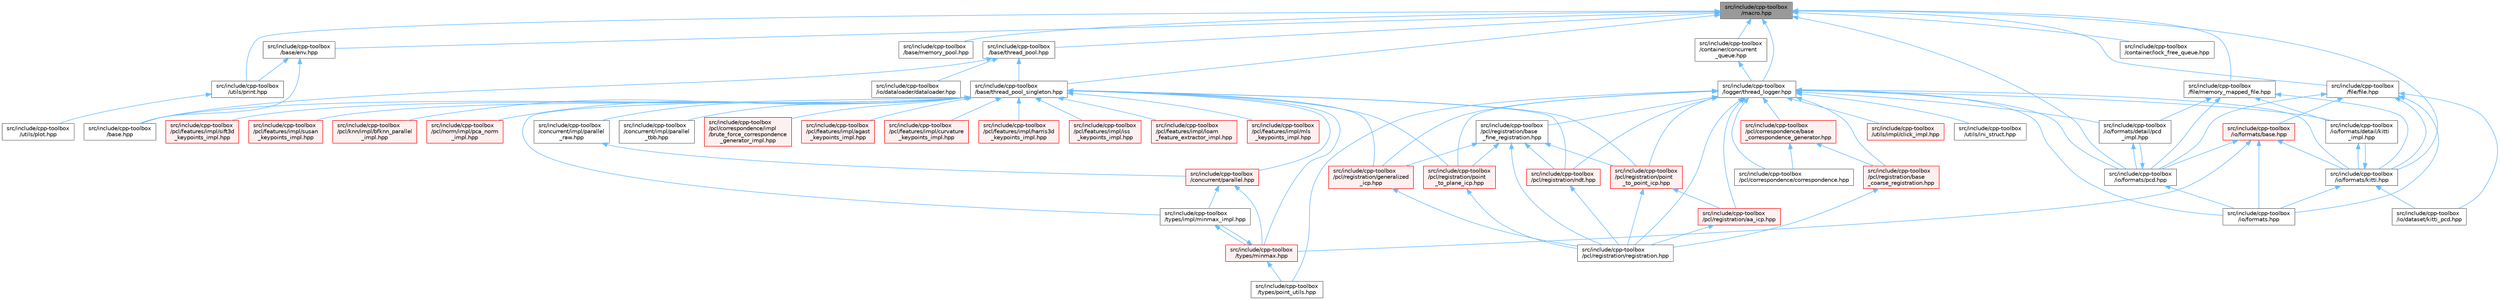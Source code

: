 digraph "src/include/cpp-toolbox/macro.hpp"
{
 // LATEX_PDF_SIZE
  bgcolor="transparent";
  edge [fontname=Helvetica,fontsize=10,labelfontname=Helvetica,labelfontsize=10];
  node [fontname=Helvetica,fontsize=10,shape=box,height=0.2,width=0.4];
  Node1 [id="Node000001",label="src/include/cpp-toolbox\l/macro.hpp",height=0.2,width=0.4,color="gray40", fillcolor="grey60", style="filled", fontcolor="black",tooltip="通用的编译器、平台、架构检测和实用宏定义 / Common macros for compiler, platform, architecture detection and utility macro..."];
  Node1 -> Node2 [id="edge1_Node000001_Node000002",dir="back",color="steelblue1",style="solid",tooltip=" "];
  Node2 [id="Node000002",label="src/include/cpp-toolbox\l/base/env.hpp",height=0.2,width=0.4,color="grey40", fillcolor="white", style="filled",URL="$env_8hpp.html",tooltip=" "];
  Node2 -> Node3 [id="edge2_Node000002_Node000003",dir="back",color="steelblue1",style="solid",tooltip=" "];
  Node3 [id="Node000003",label="src/include/cpp-toolbox\l/base.hpp",height=0.2,width=0.4,color="grey40", fillcolor="white", style="filled",URL="$base_8hpp.html",tooltip=" "];
  Node2 -> Node4 [id="edge3_Node000002_Node000004",dir="back",color="steelblue1",style="solid",tooltip=" "];
  Node4 [id="Node000004",label="src/include/cpp-toolbox\l/utils/print.hpp",height=0.2,width=0.4,color="grey40", fillcolor="white", style="filled",URL="$print_8hpp.html",tooltip=" "];
  Node4 -> Node5 [id="edge4_Node000004_Node000005",dir="back",color="steelblue1",style="solid",tooltip=" "];
  Node5 [id="Node000005",label="src/include/cpp-toolbox\l/utils/plot.hpp",height=0.2,width=0.4,color="grey40", fillcolor="white", style="filled",URL="$plot_8hpp.html",tooltip=" "];
  Node1 -> Node6 [id="edge5_Node000001_Node000006",dir="back",color="steelblue1",style="solid",tooltip=" "];
  Node6 [id="Node000006",label="src/include/cpp-toolbox\l/base/memory_pool.hpp",height=0.2,width=0.4,color="grey40", fillcolor="white", style="filled",URL="$memory__pool_8hpp.html",tooltip=" "];
  Node1 -> Node7 [id="edge6_Node000001_Node000007",dir="back",color="steelblue1",style="solid",tooltip=" "];
  Node7 [id="Node000007",label="src/include/cpp-toolbox\l/base/thread_pool.hpp",height=0.2,width=0.4,color="grey40", fillcolor="white", style="filled",URL="$thread__pool_8hpp.html",tooltip=" "];
  Node7 -> Node3 [id="edge7_Node000007_Node000003",dir="back",color="steelblue1",style="solid",tooltip=" "];
  Node7 -> Node8 [id="edge8_Node000007_Node000008",dir="back",color="steelblue1",style="solid",tooltip=" "];
  Node8 [id="Node000008",label="src/include/cpp-toolbox\l/base/thread_pool_singleton.hpp",height=0.2,width=0.4,color="grey40", fillcolor="white", style="filled",URL="$thread__pool__singleton_8hpp.html",tooltip=" "];
  Node8 -> Node3 [id="edge9_Node000008_Node000003",dir="back",color="steelblue1",style="solid",tooltip=" "];
  Node8 -> Node9 [id="edge10_Node000008_Node000009",dir="back",color="steelblue1",style="solid",tooltip=" "];
  Node9 [id="Node000009",label="src/include/cpp-toolbox\l/concurrent/impl/parallel\l_raw.hpp",height=0.2,width=0.4,color="grey40", fillcolor="white", style="filled",URL="$parallel__raw_8hpp.html",tooltip=" "];
  Node9 -> Node10 [id="edge11_Node000009_Node000010",dir="back",color="steelblue1",style="solid",tooltip=" "];
  Node10 [id="Node000010",label="src/include/cpp-toolbox\l/concurrent/parallel.hpp",height=0.2,width=0.4,color="red", fillcolor="#FFF0F0", style="filled",URL="$parallel_8hpp.html",tooltip=" "];
  Node10 -> Node59 [id="edge12_Node000010_Node000059",dir="back",color="steelblue1",style="solid",tooltip=" "];
  Node59 [id="Node000059",label="src/include/cpp-toolbox\l/types/impl/minmax_impl.hpp",height=0.2,width=0.4,color="grey40", fillcolor="white", style="filled",URL="$minmax__impl_8hpp.html",tooltip=" "];
  Node59 -> Node60 [id="edge13_Node000059_Node000060",dir="back",color="steelblue1",style="solid",tooltip=" "];
  Node60 [id="Node000060",label="src/include/cpp-toolbox\l/types/minmax.hpp",height=0.2,width=0.4,color="red", fillcolor="#FFF0F0", style="filled",URL="$minmax_8hpp.html",tooltip=" "];
  Node60 -> Node59 [id="edge14_Node000060_Node000059",dir="back",color="steelblue1",style="solid",tooltip=" "];
  Node60 -> Node61 [id="edge15_Node000060_Node000061",dir="back",color="steelblue1",style="solid",tooltip=" "];
  Node61 [id="Node000061",label="src/include/cpp-toolbox\l/types/point_utils.hpp",height=0.2,width=0.4,color="grey40", fillcolor="white", style="filled",URL="$point__utils_8hpp.html",tooltip=" "];
  Node10 -> Node60 [id="edge16_Node000010_Node000060",dir="back",color="steelblue1",style="solid",tooltip=" "];
  Node8 -> Node62 [id="edge17_Node000008_Node000062",dir="back",color="steelblue1",style="solid",tooltip=" "];
  Node62 [id="Node000062",label="src/include/cpp-toolbox\l/concurrent/impl/parallel\l_tbb.hpp",height=0.2,width=0.4,color="grey40", fillcolor="white", style="filled",URL="$parallel__tbb_8hpp.html",tooltip=" "];
  Node8 -> Node10 [id="edge18_Node000008_Node000010",dir="back",color="steelblue1",style="solid",tooltip=" "];
  Node8 -> Node63 [id="edge19_Node000008_Node000063",dir="back",color="steelblue1",style="solid",tooltip=" "];
  Node63 [id="Node000063",label="src/include/cpp-toolbox\l/pcl/correspondence/impl\l/brute_force_correspondence\l_generator_impl.hpp",height=0.2,width=0.4,color="red", fillcolor="#FFF0F0", style="filled",URL="$brute__force__correspondence__generator__impl_8hpp.html",tooltip=" "];
  Node8 -> Node66 [id="edge20_Node000008_Node000066",dir="back",color="steelblue1",style="solid",tooltip=" "];
  Node66 [id="Node000066",label="src/include/cpp-toolbox\l/pcl/features/impl/agast\l_keypoints_impl.hpp",height=0.2,width=0.4,color="red", fillcolor="#FFF0F0", style="filled",URL="$agast__keypoints__impl_8hpp.html",tooltip=" "];
  Node8 -> Node67 [id="edge21_Node000008_Node000067",dir="back",color="steelblue1",style="solid",tooltip=" "];
  Node67 [id="Node000067",label="src/include/cpp-toolbox\l/pcl/features/impl/curvature\l_keypoints_impl.hpp",height=0.2,width=0.4,color="red", fillcolor="#FFF0F0", style="filled",URL="$curvature__keypoints__impl_8hpp.html",tooltip=" "];
  Node8 -> Node68 [id="edge22_Node000008_Node000068",dir="back",color="steelblue1",style="solid",tooltip=" "];
  Node68 [id="Node000068",label="src/include/cpp-toolbox\l/pcl/features/impl/harris3d\l_keypoints_impl.hpp",height=0.2,width=0.4,color="red", fillcolor="#FFF0F0", style="filled",URL="$harris3d__keypoints__impl_8hpp.html",tooltip=" "];
  Node8 -> Node69 [id="edge23_Node000008_Node000069",dir="back",color="steelblue1",style="solid",tooltip=" "];
  Node69 [id="Node000069",label="src/include/cpp-toolbox\l/pcl/features/impl/iss\l_keypoints_impl.hpp",height=0.2,width=0.4,color="red", fillcolor="#FFF0F0", style="filled",URL="$iss__keypoints__impl_8hpp.html",tooltip=" "];
  Node8 -> Node70 [id="edge24_Node000008_Node000070",dir="back",color="steelblue1",style="solid",tooltip=" "];
  Node70 [id="Node000070",label="src/include/cpp-toolbox\l/pcl/features/impl/loam\l_feature_extractor_impl.hpp",height=0.2,width=0.4,color="red", fillcolor="#FFF0F0", style="filled",URL="$loam__feature__extractor__impl_8hpp.html",tooltip=" "];
  Node8 -> Node71 [id="edge25_Node000008_Node000071",dir="back",color="steelblue1",style="solid",tooltip=" "];
  Node71 [id="Node000071",label="src/include/cpp-toolbox\l/pcl/features/impl/mls\l_keypoints_impl.hpp",height=0.2,width=0.4,color="red", fillcolor="#FFF0F0", style="filled",URL="$mls__keypoints__impl_8hpp.html",tooltip=" "];
  Node8 -> Node72 [id="edge26_Node000008_Node000072",dir="back",color="steelblue1",style="solid",tooltip=" "];
  Node72 [id="Node000072",label="src/include/cpp-toolbox\l/pcl/features/impl/sift3d\l_keypoints_impl.hpp",height=0.2,width=0.4,color="red", fillcolor="#FFF0F0", style="filled",URL="$sift3d__keypoints__impl_8hpp.html",tooltip=" "];
  Node8 -> Node73 [id="edge27_Node000008_Node000073",dir="back",color="steelblue1",style="solid",tooltip=" "];
  Node73 [id="Node000073",label="src/include/cpp-toolbox\l/pcl/features/impl/susan\l_keypoints_impl.hpp",height=0.2,width=0.4,color="red", fillcolor="#FFF0F0", style="filled",URL="$susan__keypoints__impl_8hpp.html",tooltip=" "];
  Node8 -> Node74 [id="edge28_Node000008_Node000074",dir="back",color="steelblue1",style="solid",tooltip=" "];
  Node74 [id="Node000074",label="src/include/cpp-toolbox\l/pcl/knn/impl/bfknn_parallel\l_impl.hpp",height=0.2,width=0.4,color="red", fillcolor="#FFF0F0", style="filled",URL="$bfknn__parallel__impl_8hpp.html",tooltip=" "];
  Node8 -> Node75 [id="edge29_Node000008_Node000075",dir="back",color="steelblue1",style="solid",tooltip=" "];
  Node75 [id="Node000075",label="src/include/cpp-toolbox\l/pcl/norm/impl/pca_norm\l_impl.hpp",height=0.2,width=0.4,color="red", fillcolor="#FFF0F0", style="filled",URL="$pca__norm__impl_8hpp.html",tooltip=" "];
  Node8 -> Node48 [id="edge30_Node000008_Node000048",dir="back",color="steelblue1",style="solid",tooltip=" "];
  Node48 [id="Node000048",label="src/include/cpp-toolbox\l/pcl/registration/generalized\l_icp.hpp",height=0.2,width=0.4,color="red", fillcolor="#FFF0F0", style="filled",URL="$generalized__icp_8hpp.html",tooltip=" "];
  Node48 -> Node44 [id="edge31_Node000048_Node000044",dir="back",color="steelblue1",style="solid",tooltip=" "];
  Node44 [id="Node000044",label="src/include/cpp-toolbox\l/pcl/registration/registration.hpp",height=0.2,width=0.4,color="grey40", fillcolor="white", style="filled",URL="$registration_8hpp.html",tooltip="点云配准算法统一导出文件 / Unified export file for point cloud registration algorithms"];
  Node8 -> Node50 [id="edge32_Node000008_Node000050",dir="back",color="steelblue1",style="solid",tooltip=" "];
  Node50 [id="Node000050",label="src/include/cpp-toolbox\l/pcl/registration/ndt.hpp",height=0.2,width=0.4,color="red", fillcolor="#FFF0F0", style="filled",URL="$ndt_8hpp.html",tooltip=" "];
  Node50 -> Node44 [id="edge33_Node000050_Node000044",dir="back",color="steelblue1",style="solid",tooltip=" "];
  Node8 -> Node52 [id="edge34_Node000008_Node000052",dir="back",color="steelblue1",style="solid",tooltip=" "];
  Node52 [id="Node000052",label="src/include/cpp-toolbox\l/pcl/registration/point\l_to_plane_icp.hpp",height=0.2,width=0.4,color="red", fillcolor="#FFF0F0", style="filled",URL="$point__to__plane__icp_8hpp.html",tooltip=" "];
  Node52 -> Node44 [id="edge35_Node000052_Node000044",dir="back",color="steelblue1",style="solid",tooltip=" "];
  Node8 -> Node54 [id="edge36_Node000008_Node000054",dir="back",color="steelblue1",style="solid",tooltip=" "];
  Node54 [id="Node000054",label="src/include/cpp-toolbox\l/pcl/registration/point\l_to_point_icp.hpp",height=0.2,width=0.4,color="red", fillcolor="#FFF0F0", style="filled",URL="$point__to__point__icp_8hpp.html",tooltip=" "];
  Node54 -> Node55 [id="edge37_Node000054_Node000055",dir="back",color="steelblue1",style="solid",tooltip=" "];
  Node55 [id="Node000055",label="src/include/cpp-toolbox\l/pcl/registration/aa_icp.hpp",height=0.2,width=0.4,color="red", fillcolor="#FFF0F0", style="filled",URL="$aa__icp_8hpp.html",tooltip=" "];
  Node55 -> Node44 [id="edge38_Node000055_Node000044",dir="back",color="steelblue1",style="solid",tooltip=" "];
  Node54 -> Node44 [id="edge39_Node000054_Node000044",dir="back",color="steelblue1",style="solid",tooltip=" "];
  Node8 -> Node59 [id="edge40_Node000008_Node000059",dir="back",color="steelblue1",style="solid",tooltip=" "];
  Node8 -> Node60 [id="edge41_Node000008_Node000060",dir="back",color="steelblue1",style="solid",tooltip=" "];
  Node7 -> Node76 [id="edge42_Node000007_Node000076",dir="back",color="steelblue1",style="solid",tooltip=" "];
  Node76 [id="Node000076",label="src/include/cpp-toolbox\l/io/dataloader/dataloader.hpp",height=0.2,width=0.4,color="grey40", fillcolor="white", style="filled",URL="$dataloader_8hpp.html",tooltip=" "];
  Node1 -> Node8 [id="edge43_Node000001_Node000008",dir="back",color="steelblue1",style="solid",tooltip=" "];
  Node1 -> Node77 [id="edge44_Node000001_Node000077",dir="back",color="steelblue1",style="solid",tooltip=" "];
  Node77 [id="Node000077",label="src/include/cpp-toolbox\l/container/concurrent\l_queue.hpp",height=0.2,width=0.4,color="grey40", fillcolor="white", style="filled",URL="$concurrent__queue_8hpp.html",tooltip=" "];
  Node77 -> Node78 [id="edge45_Node000077_Node000078",dir="back",color="steelblue1",style="solid",tooltip=" "];
  Node78 [id="Node000078",label="src/include/cpp-toolbox\l/logger/thread_logger.hpp",height=0.2,width=0.4,color="grey40", fillcolor="white", style="filled",URL="$thread__logger_8hpp.html",tooltip=" "];
  Node78 -> Node79 [id="edge46_Node000078_Node000079",dir="back",color="steelblue1",style="solid",tooltip=" "];
  Node79 [id="Node000079",label="src/include/cpp-toolbox\l/io/formats.hpp",height=0.2,width=0.4,color="grey40", fillcolor="white", style="filled",URL="$formats_8hpp.html",tooltip=" "];
  Node78 -> Node80 [id="edge47_Node000078_Node000080",dir="back",color="steelblue1",style="solid",tooltip=" "];
  Node80 [id="Node000080",label="src/include/cpp-toolbox\l/io/formats/detail/kitti\l_impl.hpp",height=0.2,width=0.4,color="grey40", fillcolor="white", style="filled",URL="$kitti__impl_8hpp.html",tooltip="此文件包含 kitti_format_t 的模板实现/This file contains the template implementations for kitti_format_t"];
  Node80 -> Node81 [id="edge48_Node000080_Node000081",dir="back",color="steelblue1",style="solid",tooltip=" "];
  Node81 [id="Node000081",label="src/include/cpp-toolbox\l/io/formats/kitti.hpp",height=0.2,width=0.4,color="grey40", fillcolor="white", style="filled",URL="$kitti_8hpp.html",tooltip=" "];
  Node81 -> Node82 [id="edge49_Node000081_Node000082",dir="back",color="steelblue1",style="solid",tooltip=" "];
  Node82 [id="Node000082",label="src/include/cpp-toolbox\l/io/dataset/kitti_pcd.hpp",height=0.2,width=0.4,color="grey40", fillcolor="white", style="filled",URL="$kitti__pcd_8hpp.html",tooltip=" "];
  Node81 -> Node79 [id="edge50_Node000081_Node000079",dir="back",color="steelblue1",style="solid",tooltip=" "];
  Node81 -> Node80 [id="edge51_Node000081_Node000080",dir="back",color="steelblue1",style="solid",tooltip=" "];
  Node78 -> Node83 [id="edge52_Node000078_Node000083",dir="back",color="steelblue1",style="solid",tooltip=" "];
  Node83 [id="Node000083",label="src/include/cpp-toolbox\l/io/formats/detail/pcd\l_impl.hpp",height=0.2,width=0.4,color="grey40", fillcolor="white", style="filled",URL="$pcd__impl_8hpp.html",tooltip="此文件包含 pcd_format_t 的模板实现/This file contains the template implementations for pcd_format_t"];
  Node83 -> Node84 [id="edge53_Node000083_Node000084",dir="back",color="steelblue1",style="solid",tooltip=" "];
  Node84 [id="Node000084",label="src/include/cpp-toolbox\l/io/formats/pcd.hpp",height=0.2,width=0.4,color="grey40", fillcolor="white", style="filled",URL="$pcd_8hpp.html",tooltip=" "];
  Node84 -> Node79 [id="edge54_Node000084_Node000079",dir="back",color="steelblue1",style="solid",tooltip=" "];
  Node84 -> Node83 [id="edge55_Node000084_Node000083",dir="back",color="steelblue1",style="solid",tooltip=" "];
  Node78 -> Node81 [id="edge56_Node000078_Node000081",dir="back",color="steelblue1",style="solid",tooltip=" "];
  Node78 -> Node84 [id="edge57_Node000078_Node000084",dir="back",color="steelblue1",style="solid",tooltip=" "];
  Node78 -> Node85 [id="edge58_Node000078_Node000085",dir="back",color="steelblue1",style="solid",tooltip=" "];
  Node85 [id="Node000085",label="src/include/cpp-toolbox\l/pcl/correspondence/base\l_correspondence_generator.hpp",height=0.2,width=0.4,color="red", fillcolor="#FFF0F0", style="filled",URL="$base__correspondence__generator_8hpp.html",tooltip=" "];
  Node85 -> Node65 [id="edge59_Node000085_Node000065",dir="back",color="steelblue1",style="solid",tooltip=" "];
  Node65 [id="Node000065",label="src/include/cpp-toolbox\l/pcl/correspondence/correspondence.hpp",height=0.2,width=0.4,color="grey40", fillcolor="white", style="filled",URL="$correspondence_8hpp.html",tooltip="对应点生成算法统一导出文件 / Unified export file for correspondence generation algorithms"];
  Node85 -> Node88 [id="edge60_Node000085_Node000088",dir="back",color="steelblue1",style="solid",tooltip=" "];
  Node88 [id="Node000088",label="src/include/cpp-toolbox\l/pcl/registration/base\l_coarse_registration.hpp",height=0.2,width=0.4,color="red", fillcolor="#FFF0F0", style="filled",URL="$base__coarse__registration_8hpp.html",tooltip=" "];
  Node88 -> Node44 [id="edge61_Node000088_Node000044",dir="back",color="steelblue1",style="solid",tooltip=" "];
  Node78 -> Node65 [id="edge62_Node000078_Node000065",dir="back",color="steelblue1",style="solid",tooltip=" "];
  Node78 -> Node55 [id="edge63_Node000078_Node000055",dir="back",color="steelblue1",style="solid",tooltip=" "];
  Node78 -> Node88 [id="edge64_Node000078_Node000088",dir="back",color="steelblue1",style="solid",tooltip=" "];
  Node78 -> Node89 [id="edge65_Node000078_Node000089",dir="back",color="steelblue1",style="solid",tooltip=" "];
  Node89 [id="Node000089",label="src/include/cpp-toolbox\l/pcl/registration/base\l_fine_registration.hpp",height=0.2,width=0.4,color="grey40", fillcolor="white", style="filled",URL="$base__fine__registration_8hpp.html",tooltip=" "];
  Node89 -> Node48 [id="edge66_Node000089_Node000048",dir="back",color="steelblue1",style="solid",tooltip=" "];
  Node89 -> Node50 [id="edge67_Node000089_Node000050",dir="back",color="steelblue1",style="solid",tooltip=" "];
  Node89 -> Node52 [id="edge68_Node000089_Node000052",dir="back",color="steelblue1",style="solid",tooltip=" "];
  Node89 -> Node54 [id="edge69_Node000089_Node000054",dir="back",color="steelblue1",style="solid",tooltip=" "];
  Node89 -> Node44 [id="edge70_Node000089_Node000044",dir="back",color="steelblue1",style="solid",tooltip=" "];
  Node78 -> Node48 [id="edge71_Node000078_Node000048",dir="back",color="steelblue1",style="solid",tooltip=" "];
  Node78 -> Node50 [id="edge72_Node000078_Node000050",dir="back",color="steelblue1",style="solid",tooltip=" "];
  Node78 -> Node52 [id="edge73_Node000078_Node000052",dir="back",color="steelblue1",style="solid",tooltip=" "];
  Node78 -> Node54 [id="edge74_Node000078_Node000054",dir="back",color="steelblue1",style="solid",tooltip=" "];
  Node78 -> Node44 [id="edge75_Node000078_Node000044",dir="back",color="steelblue1",style="solid",tooltip=" "];
  Node78 -> Node61 [id="edge76_Node000078_Node000061",dir="back",color="steelblue1",style="solid",tooltip=" "];
  Node78 -> Node90 [id="edge77_Node000078_Node000090",dir="back",color="steelblue1",style="solid",tooltip=" "];
  Node90 [id="Node000090",label="src/include/cpp-toolbox\l/utils/impl/click_impl.hpp",height=0.2,width=0.4,color="red", fillcolor="#FFF0F0", style="filled",URL="$click__impl_8hpp.html",tooltip=" "];
  Node78 -> Node92 [id="edge78_Node000078_Node000092",dir="back",color="steelblue1",style="solid",tooltip=" "];
  Node92 [id="Node000092",label="src/include/cpp-toolbox\l/utils/ini_struct.hpp",height=0.2,width=0.4,color="grey40", fillcolor="white", style="filled",URL="$ini__struct_8hpp.html",tooltip=" "];
  Node1 -> Node93 [id="edge79_Node000001_Node000093",dir="back",color="steelblue1",style="solid",tooltip=" "];
  Node93 [id="Node000093",label="src/include/cpp-toolbox\l/container/lock_free_queue.hpp",height=0.2,width=0.4,color="grey40", fillcolor="white", style="filled",URL="$lock__free__queue_8hpp.html",tooltip=" "];
  Node1 -> Node94 [id="edge80_Node000001_Node000094",dir="back",color="steelblue1",style="solid",tooltip=" "];
  Node94 [id="Node000094",label="src/include/cpp-toolbox\l/file/file.hpp",height=0.2,width=0.4,color="grey40", fillcolor="white", style="filled",URL="$file_8hpp.html",tooltip=" "];
  Node94 -> Node82 [id="edge81_Node000094_Node000082",dir="back",color="steelblue1",style="solid",tooltip=" "];
  Node94 -> Node79 [id="edge82_Node000094_Node000079",dir="back",color="steelblue1",style="solid",tooltip=" "];
  Node94 -> Node95 [id="edge83_Node000094_Node000095",dir="back",color="steelblue1",style="solid",tooltip=" "];
  Node95 [id="Node000095",label="src/include/cpp-toolbox\l/io/formats/base.hpp",height=0.2,width=0.4,color="red", fillcolor="#FFF0F0", style="filled",URL="$io_2formats_2base_8hpp.html",tooltip=" "];
  Node95 -> Node79 [id="edge84_Node000095_Node000079",dir="back",color="steelblue1",style="solid",tooltip=" "];
  Node95 -> Node81 [id="edge85_Node000095_Node000081",dir="back",color="steelblue1",style="solid",tooltip=" "];
  Node95 -> Node84 [id="edge86_Node000095_Node000084",dir="back",color="steelblue1",style="solid",tooltip=" "];
  Node95 -> Node60 [id="edge87_Node000095_Node000060",dir="back",color="steelblue1",style="solid",tooltip=" "];
  Node94 -> Node81 [id="edge88_Node000094_Node000081",dir="back",color="steelblue1",style="solid",tooltip=" "];
  Node94 -> Node84 [id="edge89_Node000094_Node000084",dir="back",color="steelblue1",style="solid",tooltip=" "];
  Node1 -> Node114 [id="edge90_Node000001_Node000114",dir="back",color="steelblue1",style="solid",tooltip=" "];
  Node114 [id="Node000114",label="src/include/cpp-toolbox\l/file/memory_mapped_file.hpp",height=0.2,width=0.4,color="grey40", fillcolor="white", style="filled",URL="$memory__mapped__file_8hpp.html",tooltip=" "];
  Node114 -> Node80 [id="edge91_Node000114_Node000080",dir="back",color="steelblue1",style="solid",tooltip=" "];
  Node114 -> Node83 [id="edge92_Node000114_Node000083",dir="back",color="steelblue1",style="solid",tooltip=" "];
  Node114 -> Node81 [id="edge93_Node000114_Node000081",dir="back",color="steelblue1",style="solid",tooltip=" "];
  Node114 -> Node84 [id="edge94_Node000114_Node000084",dir="back",color="steelblue1",style="solid",tooltip=" "];
  Node1 -> Node81 [id="edge95_Node000001_Node000081",dir="back",color="steelblue1",style="solid",tooltip=" "];
  Node1 -> Node84 [id="edge96_Node000001_Node000084",dir="back",color="steelblue1",style="solid",tooltip=" "];
  Node1 -> Node78 [id="edge97_Node000001_Node000078",dir="back",color="steelblue1",style="solid",tooltip=" "];
  Node1 -> Node4 [id="edge98_Node000001_Node000004",dir="back",color="steelblue1",style="solid",tooltip=" "];
}
